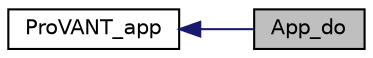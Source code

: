 digraph "App_do"
{
  edge [fontname="Helvetica",fontsize="10",labelfontname="Helvetica",labelfontsize="10"];
  node [fontname="Helvetica",fontsize="10",shape=record];
  rankdir=LR;
  Node0 [label="App_do",height=0.2,width=0.4,color="black", fillcolor="grey75", style="filled" fontcolor="black"];
  Node1 [label="ProVANT_app",height=0.2,width=0.4,color="black", fillcolor="white", style="filled",URL="$group__ProVANT__app.html"];
  Node1->Node0 [shape=plaintext, color="midnightblue", dir="back", style="solid"];
}
